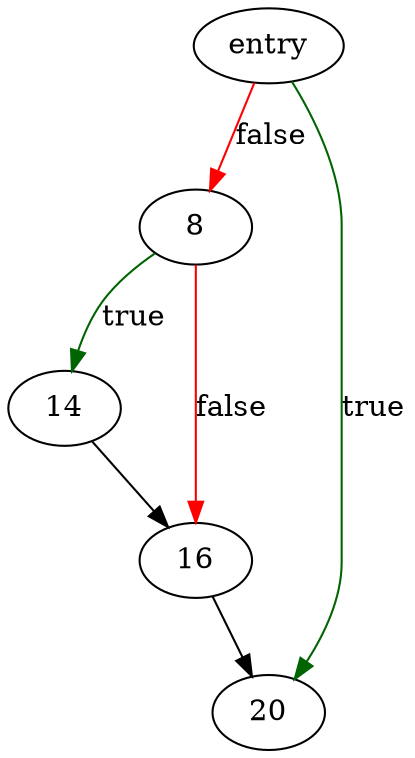 digraph "yesno" {
	// Node definitions.
	0 [label=entry];
	8;
	14;
	16;
	20;

	// Edge definitions.
	0 -> 8 [
		color=red
		label=false
	];
	0 -> 20 [
		color=darkgreen
		label=true
	];
	8 -> 14 [
		color=darkgreen
		label=true
	];
	8 -> 16 [
		color=red
		label=false
	];
	14 -> 16;
	16 -> 20;
}